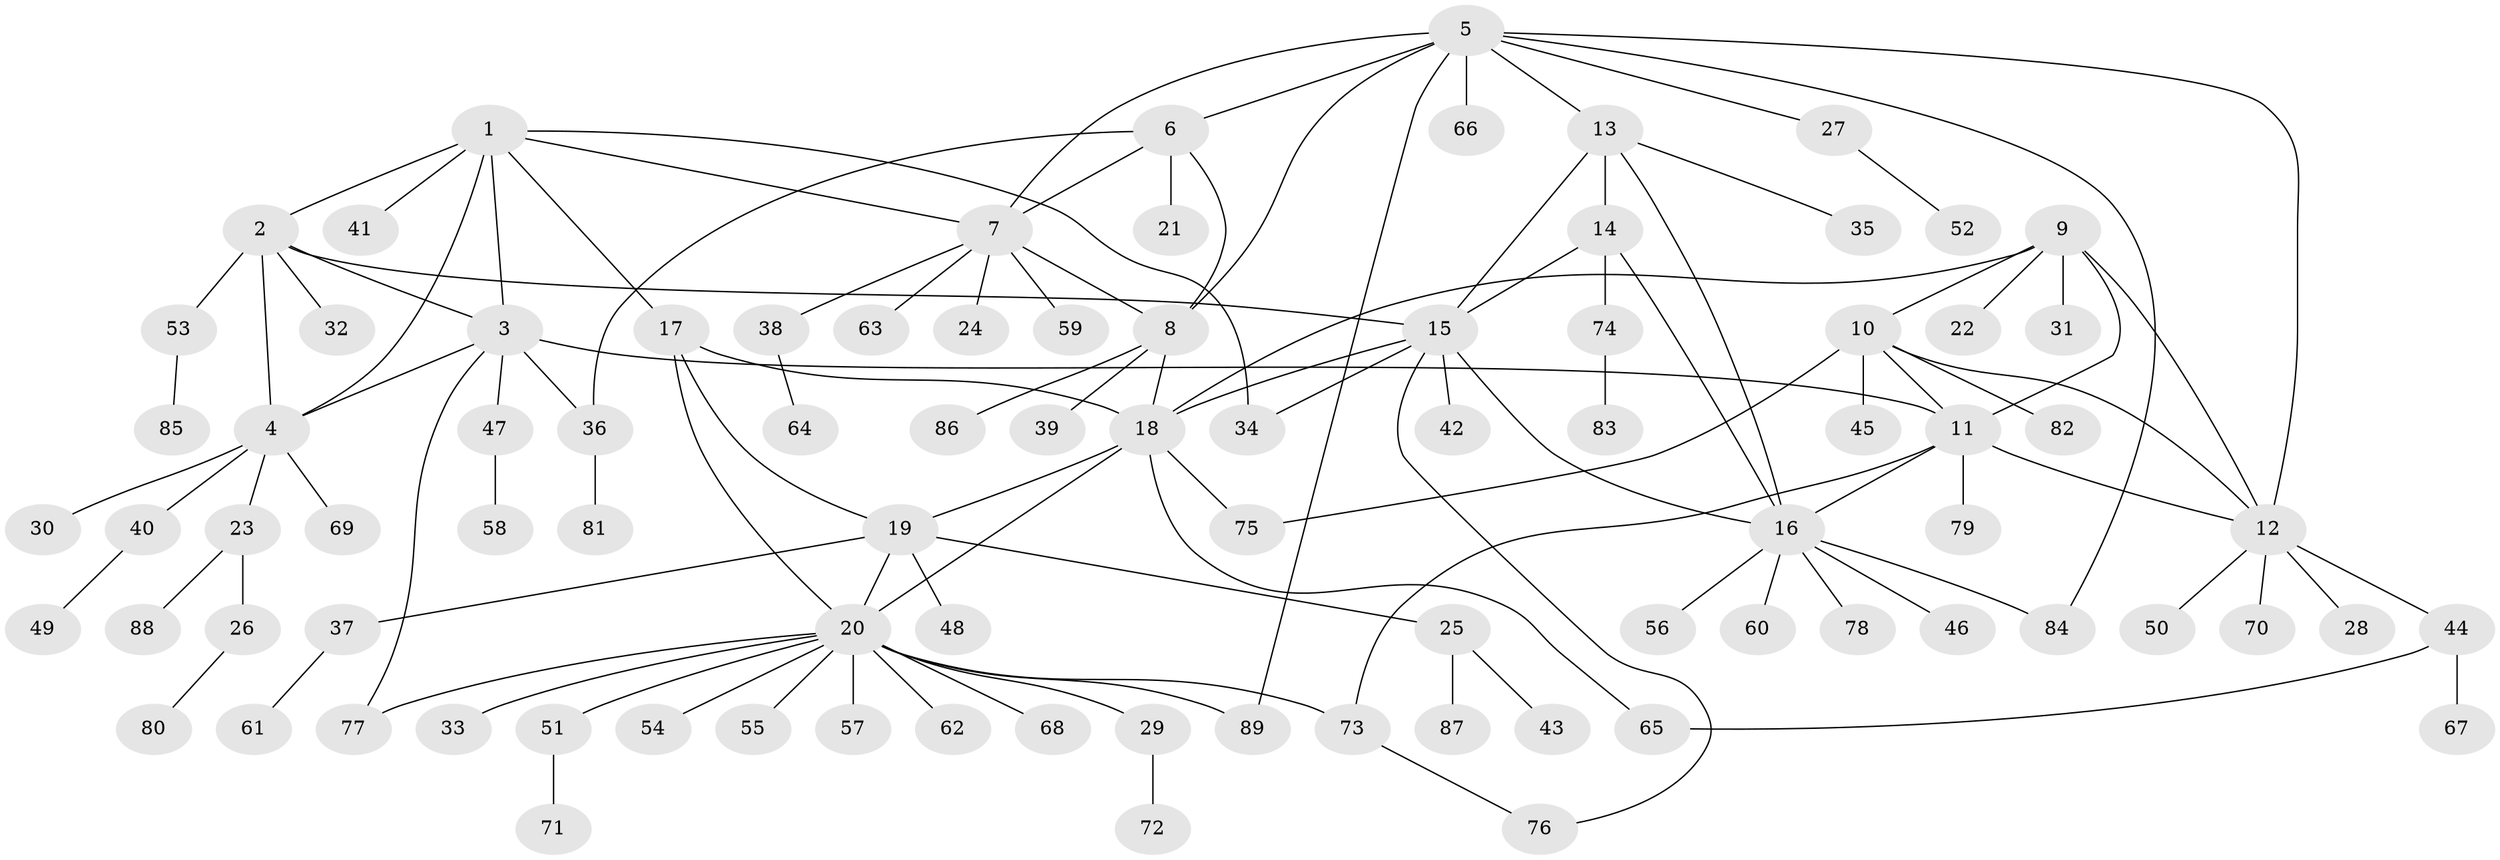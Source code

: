 // coarse degree distribution, {6: 0.04838709677419355, 5: 0.04838709677419355, 7: 0.04838709677419355, 8: 0.03225806451612903, 14: 0.016129032258064516, 4: 0.03225806451612903, 3: 0.04838709677419355, 10: 0.016129032258064516, 12: 0.016129032258064516, 1: 0.5645161290322581, 2: 0.12903225806451613}
// Generated by graph-tools (version 1.1) at 2025/42/03/06/25 10:42:07]
// undirected, 89 vertices, 118 edges
graph export_dot {
graph [start="1"]
  node [color=gray90,style=filled];
  1;
  2;
  3;
  4;
  5;
  6;
  7;
  8;
  9;
  10;
  11;
  12;
  13;
  14;
  15;
  16;
  17;
  18;
  19;
  20;
  21;
  22;
  23;
  24;
  25;
  26;
  27;
  28;
  29;
  30;
  31;
  32;
  33;
  34;
  35;
  36;
  37;
  38;
  39;
  40;
  41;
  42;
  43;
  44;
  45;
  46;
  47;
  48;
  49;
  50;
  51;
  52;
  53;
  54;
  55;
  56;
  57;
  58;
  59;
  60;
  61;
  62;
  63;
  64;
  65;
  66;
  67;
  68;
  69;
  70;
  71;
  72;
  73;
  74;
  75;
  76;
  77;
  78;
  79;
  80;
  81;
  82;
  83;
  84;
  85;
  86;
  87;
  88;
  89;
  1 -- 2;
  1 -- 3;
  1 -- 4;
  1 -- 7;
  1 -- 17;
  1 -- 34;
  1 -- 41;
  2 -- 3;
  2 -- 4;
  2 -- 15;
  2 -- 32;
  2 -- 53;
  3 -- 4;
  3 -- 11;
  3 -- 36;
  3 -- 47;
  3 -- 77;
  4 -- 23;
  4 -- 30;
  4 -- 40;
  4 -- 69;
  5 -- 6;
  5 -- 7;
  5 -- 8;
  5 -- 12;
  5 -- 13;
  5 -- 27;
  5 -- 66;
  5 -- 84;
  5 -- 89;
  6 -- 7;
  6 -- 8;
  6 -- 21;
  6 -- 36;
  7 -- 8;
  7 -- 24;
  7 -- 38;
  7 -- 59;
  7 -- 63;
  8 -- 18;
  8 -- 39;
  8 -- 86;
  9 -- 10;
  9 -- 11;
  9 -- 12;
  9 -- 18;
  9 -- 22;
  9 -- 31;
  10 -- 11;
  10 -- 12;
  10 -- 45;
  10 -- 75;
  10 -- 82;
  11 -- 12;
  11 -- 16;
  11 -- 73;
  11 -- 79;
  12 -- 28;
  12 -- 44;
  12 -- 50;
  12 -- 70;
  13 -- 14;
  13 -- 15;
  13 -- 16;
  13 -- 35;
  14 -- 15;
  14 -- 16;
  14 -- 74;
  15 -- 16;
  15 -- 18;
  15 -- 34;
  15 -- 42;
  15 -- 76;
  16 -- 46;
  16 -- 56;
  16 -- 60;
  16 -- 78;
  16 -- 84;
  17 -- 18;
  17 -- 19;
  17 -- 20;
  18 -- 19;
  18 -- 20;
  18 -- 65;
  18 -- 75;
  19 -- 20;
  19 -- 25;
  19 -- 37;
  19 -- 48;
  20 -- 29;
  20 -- 33;
  20 -- 51;
  20 -- 54;
  20 -- 55;
  20 -- 57;
  20 -- 62;
  20 -- 68;
  20 -- 73;
  20 -- 77;
  20 -- 89;
  23 -- 26;
  23 -- 88;
  25 -- 43;
  25 -- 87;
  26 -- 80;
  27 -- 52;
  29 -- 72;
  36 -- 81;
  37 -- 61;
  38 -- 64;
  40 -- 49;
  44 -- 65;
  44 -- 67;
  47 -- 58;
  51 -- 71;
  53 -- 85;
  73 -- 76;
  74 -- 83;
}
